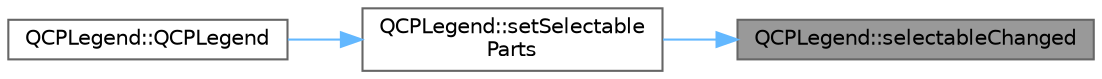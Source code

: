 digraph "QCPLegend::selectableChanged"
{
 // LATEX_PDF_SIZE
  bgcolor="transparent";
  edge [fontname=Helvetica,fontsize=10,labelfontname=Helvetica,labelfontsize=10];
  node [fontname=Helvetica,fontsize=10,shape=box,height=0.2,width=0.4];
  rankdir="RL";
  Node1 [label="QCPLegend::selectableChanged",height=0.2,width=0.4,color="gray40", fillcolor="grey60", style="filled", fontcolor="black",tooltip=" "];
  Node1 -> Node2 [dir="back",color="steelblue1",style="solid"];
  Node2 [label="QCPLegend::setSelectable\lParts",height=0.2,width=0.4,color="grey40", fillcolor="white", style="filled",URL="$class_q_c_p_legend.html#a9ce60aa8bbd89f62ae4fa83ac6c60110",tooltip=" "];
  Node2 -> Node3 [dir="back",color="steelblue1",style="solid"];
  Node3 [label="QCPLegend::QCPLegend",height=0.2,width=0.4,color="grey40", fillcolor="white", style="filled",URL="$class_q_c_p_legend.html#a0001a456989bd07ea378883651fabd72",tooltip=" "];
}
